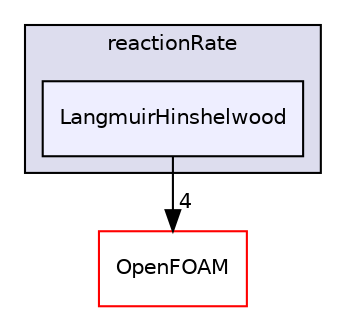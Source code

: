 digraph "src/thermophysicalModels/specie/reaction/reactionRate/LangmuirHinshelwood" {
  bgcolor=transparent;
  compound=true
  node [ fontsize="10", fontname="Helvetica"];
  edge [ labelfontsize="10", labelfontname="Helvetica"];
  subgraph clusterdir_0b3172b66393f2c7ce0778392f9f1c0a {
    graph [ bgcolor="#ddddee", pencolor="black", label="reactionRate" fontname="Helvetica", fontsize="10", URL="dir_0b3172b66393f2c7ce0778392f9f1c0a.html"]
  dir_c7e888b404af08a9cf335372e3f26daf [shape=box, label="LangmuirHinshelwood", style="filled", fillcolor="#eeeeff", pencolor="black", URL="dir_c7e888b404af08a9cf335372e3f26daf.html"];
  }
  dir_c5473ff19b20e6ec4dfe5c310b3778a8 [shape=box label="OpenFOAM" color="red" URL="dir_c5473ff19b20e6ec4dfe5c310b3778a8.html"];
  dir_c7e888b404af08a9cf335372e3f26daf->dir_c5473ff19b20e6ec4dfe5c310b3778a8 [headlabel="4", labeldistance=1.5 headhref="dir_002955_001896.html"];
}
